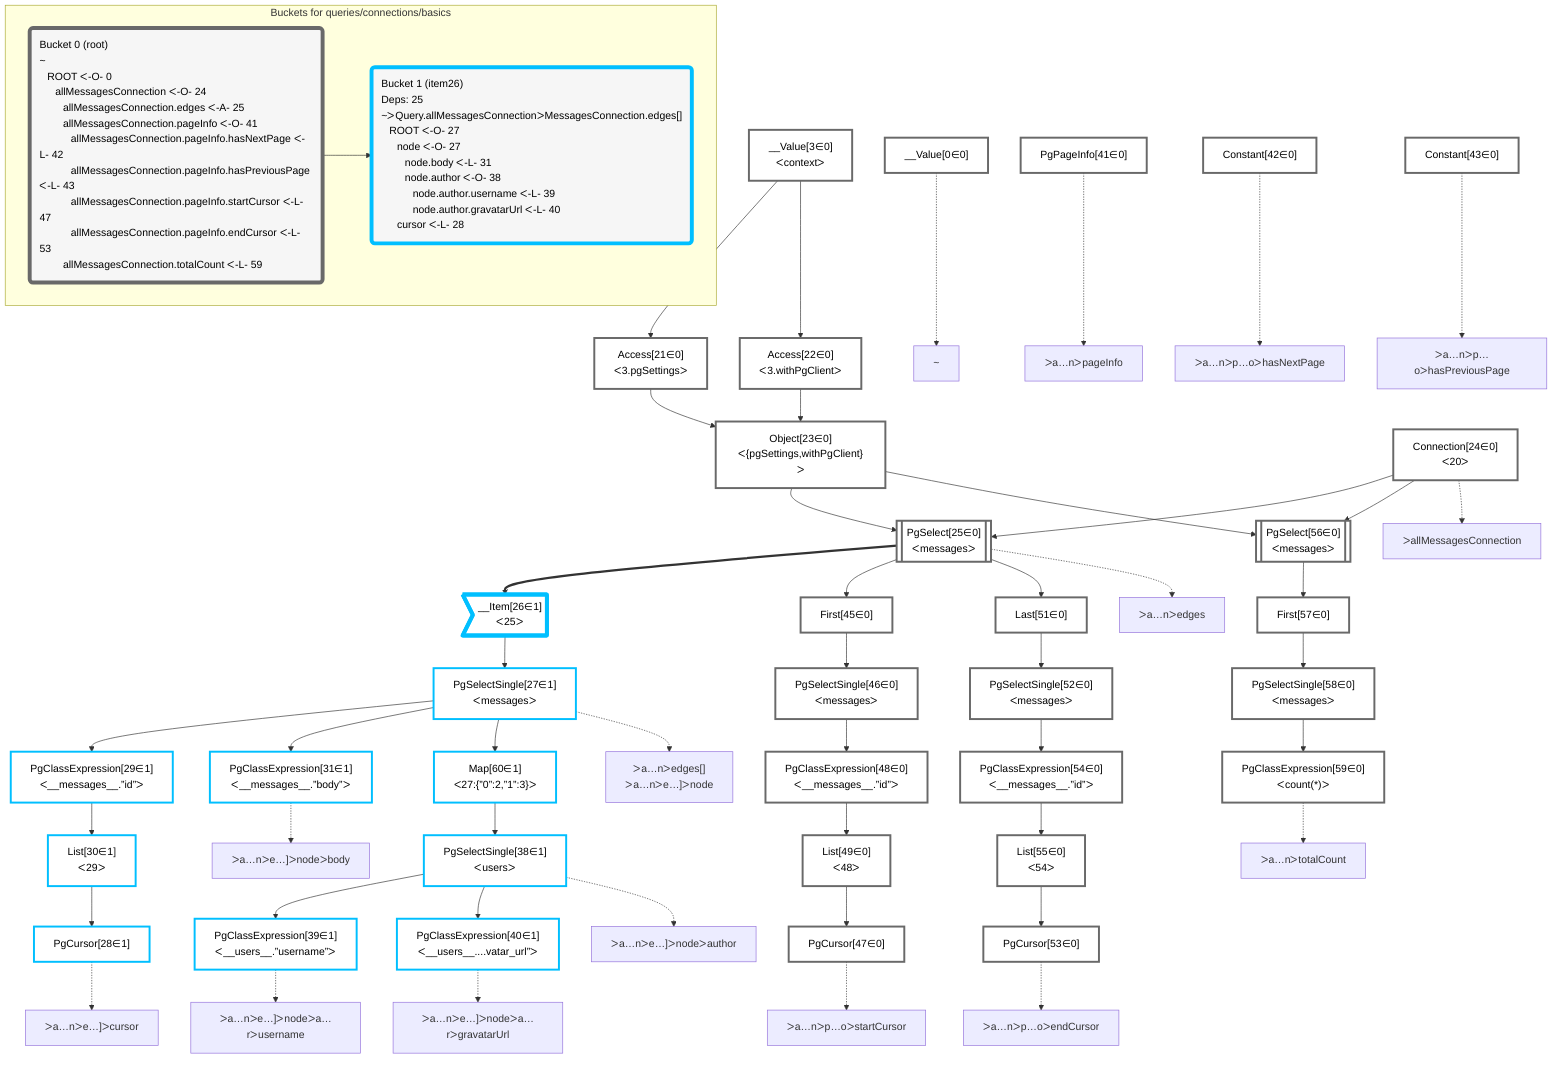 graph TD
    classDef path fill:#eee,stroke:#000,color:#000
    classDef plan fill:#fff,stroke-width:3px,color:#000
    classDef itemplan fill:#fff,stroke-width:6px,color:#000
    classDef sideeffectplan fill:#f00,stroke-width:6px,color:#000
    classDef bucket fill:#f6f6f6,color:#000,stroke-width:6px,text-align:left


    %% define plans
    __Value0["__Value[0∈0]"]:::plan
    __Value3["__Value[3∈0]<br />ᐸcontextᐳ"]:::plan
    Access21["Access[21∈0]<br />ᐸ3.pgSettingsᐳ"]:::plan
    Access22["Access[22∈0]<br />ᐸ3.withPgClientᐳ"]:::plan
    Object23["Object[23∈0]<br />ᐸ{pgSettings,withPgClient}ᐳ"]:::plan
    Connection24["Connection[24∈0]<br />ᐸ20ᐳ"]:::plan
    PgSelect25[["PgSelect[25∈0]<br />ᐸmessagesᐳ"]]:::plan
    __Item26>"__Item[26∈1]<br />ᐸ25ᐳ"]:::itemplan
    PgSelectSingle27["PgSelectSingle[27∈1]<br />ᐸmessagesᐳ"]:::plan
    PgClassExpression29["PgClassExpression[29∈1]<br />ᐸ__messages__.”id”ᐳ"]:::plan
    List30["List[30∈1]<br />ᐸ29ᐳ"]:::plan
    PgCursor28["PgCursor[28∈1]"]:::plan
    PgClassExpression31["PgClassExpression[31∈1]<br />ᐸ__messages__.”body”ᐳ"]:::plan
    Map60["Map[60∈1]<br />ᐸ27:{”0”:2,”1”:3}ᐳ"]:::plan
    PgSelectSingle38["PgSelectSingle[38∈1]<br />ᐸusersᐳ"]:::plan
    PgClassExpression39["PgClassExpression[39∈1]<br />ᐸ__users__.”username”ᐳ"]:::plan
    PgClassExpression40["PgClassExpression[40∈1]<br />ᐸ__users__....vatar_url”ᐳ"]:::plan
    PgPageInfo41["PgPageInfo[41∈0]"]:::plan
    Constant42["Constant[42∈0]"]:::plan
    Constant43["Constant[43∈0]"]:::plan
    First45["First[45∈0]"]:::plan
    PgSelectSingle46["PgSelectSingle[46∈0]<br />ᐸmessagesᐳ"]:::plan
    PgClassExpression48["PgClassExpression[48∈0]<br />ᐸ__messages__.”id”ᐳ"]:::plan
    List49["List[49∈0]<br />ᐸ48ᐳ"]:::plan
    PgCursor47["PgCursor[47∈0]"]:::plan
    Last51["Last[51∈0]"]:::plan
    PgSelectSingle52["PgSelectSingle[52∈0]<br />ᐸmessagesᐳ"]:::plan
    PgClassExpression54["PgClassExpression[54∈0]<br />ᐸ__messages__.”id”ᐳ"]:::plan
    List55["List[55∈0]<br />ᐸ54ᐳ"]:::plan
    PgCursor53["PgCursor[53∈0]"]:::plan
    PgSelect56[["PgSelect[56∈0]<br />ᐸmessagesᐳ"]]:::plan
    First57["First[57∈0]"]:::plan
    PgSelectSingle58["PgSelectSingle[58∈0]<br />ᐸmessagesᐳ"]:::plan
    PgClassExpression59["PgClassExpression[59∈0]<br />ᐸcount(*)ᐳ"]:::plan

    %% plan dependencies
    __Value3 --> Access21
    __Value3 --> Access22
    Access21 & Access22 --> Object23
    Object23 & Connection24 --> PgSelect25
    PgSelect25 ==> __Item26
    __Item26 --> PgSelectSingle27
    PgSelectSingle27 --> PgClassExpression29
    PgClassExpression29 --> List30
    List30 --> PgCursor28
    PgSelectSingle27 --> PgClassExpression31
    PgSelectSingle27 --> Map60
    Map60 --> PgSelectSingle38
    PgSelectSingle38 --> PgClassExpression39
    PgSelectSingle38 --> PgClassExpression40
    PgSelect25 --> First45
    First45 --> PgSelectSingle46
    PgSelectSingle46 --> PgClassExpression48
    PgClassExpression48 --> List49
    List49 --> PgCursor47
    PgSelect25 --> Last51
    Last51 --> PgSelectSingle52
    PgSelectSingle52 --> PgClassExpression54
    PgClassExpression54 --> List55
    List55 --> PgCursor53
    Object23 & Connection24 --> PgSelect56
    PgSelect56 --> First57
    First57 --> PgSelectSingle58
    PgSelectSingle58 --> PgClassExpression59

    %% plan-to-path relationships
    P0["~"]
    __Value0 -.-> P0
    P24["ᐳallMessagesConnection"]
    Connection24 -.-> P24
    P25["ᐳa…nᐳedges"]
    PgSelect25 -.-> P25
    P27["ᐳa…nᐳedges[]<br />ᐳa…nᐳe…]ᐳnode"]
    PgSelectSingle27 -.-> P27
    P28["ᐳa…nᐳe…]ᐳcursor"]
    PgCursor28 -.-> P28
    P31["ᐳa…nᐳe…]ᐳnodeᐳbody"]
    PgClassExpression31 -.-> P31
    P38["ᐳa…nᐳe…]ᐳnodeᐳauthor"]
    PgSelectSingle38 -.-> P38
    P39["ᐳa…nᐳe…]ᐳnodeᐳa…rᐳusername"]
    PgClassExpression39 -.-> P39
    P40["ᐳa…nᐳe…]ᐳnodeᐳa…rᐳgravatarUrl"]
    PgClassExpression40 -.-> P40
    P41["ᐳa…nᐳpageInfo"]
    PgPageInfo41 -.-> P41
    P42["ᐳa…nᐳp…oᐳhasNextPage"]
    Constant42 -.-> P42
    P43["ᐳa…nᐳp…oᐳhasPreviousPage"]
    Constant43 -.-> P43
    P47["ᐳa…nᐳp…oᐳstartCursor"]
    PgCursor47 -.-> P47
    P53["ᐳa…nᐳp…oᐳendCursor"]
    PgCursor53 -.-> P53
    P59["ᐳa…nᐳtotalCount"]
    PgClassExpression59 -.-> P59

    subgraph "Buckets for queries/connections/basics"
    Bucket0("Bucket 0 (root)<br />~<br />⠀ROOT ᐸ-O- 0<br />⠀⠀allMessagesConnection ᐸ-O- 24<br />⠀⠀⠀allMessagesConnection.edges ᐸ-A- 25<br />⠀⠀⠀allMessagesConnection.pageInfo ᐸ-O- 41<br />⠀⠀⠀⠀allMessagesConnection.pageInfo.hasNextPage ᐸ-L- 42<br />⠀⠀⠀⠀allMessagesConnection.pageInfo.hasPreviousPage ᐸ-L- 43<br />⠀⠀⠀⠀allMessagesConnection.pageInfo.startCursor ᐸ-L- 47<br />⠀⠀⠀⠀allMessagesConnection.pageInfo.endCursor ᐸ-L- 53<br />⠀⠀⠀allMessagesConnection.totalCount ᐸ-L- 59"):::bucket
    classDef bucket0 stroke:#696969
    class Bucket0,__Value0,__Value3,Access21,Access22,Object23,Connection24,PgSelect25,PgPageInfo41,Constant42,Constant43,First45,PgSelectSingle46,PgCursor47,PgClassExpression48,List49,Last51,PgSelectSingle52,PgCursor53,PgClassExpression54,List55,PgSelect56,First57,PgSelectSingle58,PgClassExpression59 bucket0
    Bucket1("Bucket 1 (item26)<br />Deps: 25<br />~ᐳQuery.allMessagesConnectionᐳMessagesConnection.edges[]<br />⠀ROOT ᐸ-O- 27<br />⠀⠀node ᐸ-O- 27<br />⠀⠀⠀node.body ᐸ-L- 31<br />⠀⠀⠀node.author ᐸ-O- 38<br />⠀⠀⠀⠀node.author.username ᐸ-L- 39<br />⠀⠀⠀⠀node.author.gravatarUrl ᐸ-L- 40<br />⠀⠀cursor ᐸ-L- 28"):::bucket
    classDef bucket1 stroke:#00bfff
    class Bucket1,__Item26,PgSelectSingle27,PgCursor28,PgClassExpression29,List30,PgClassExpression31,PgSelectSingle38,PgClassExpression39,PgClassExpression40,Map60 bucket1
    Bucket0 --> Bucket1
    end